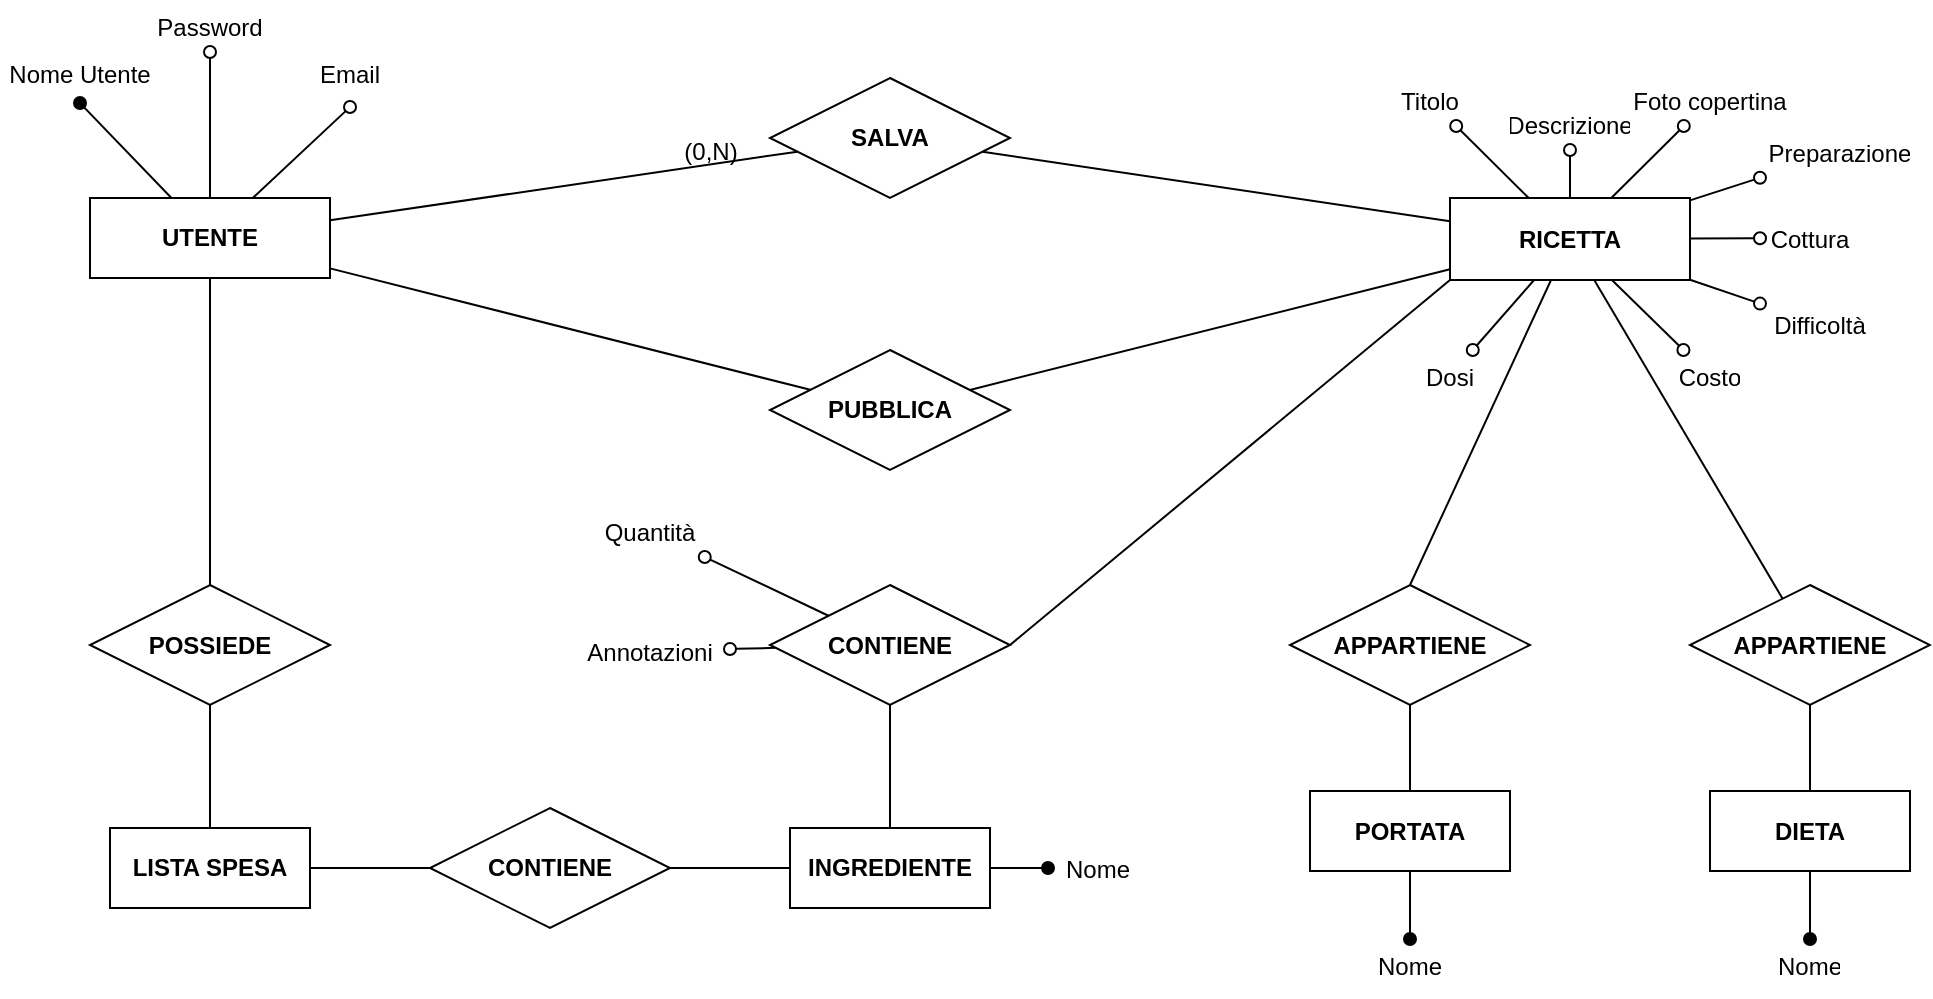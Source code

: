 <mxfile version="12.4.8" type="github">
  <diagram id="LfkPOxBhQ7w1o_5h23wY" name="Page-1">
    <mxGraphModel dx="1422" dy="738" grid="1" gridSize="10" guides="1" tooltips="1" connect="1" arrows="1" fold="1" page="1" pageScale="1" pageWidth="1169" pageHeight="827" math="0" shadow="0">
      <root>
        <mxCell id="0"/>
        <mxCell id="1" parent="0"/>
        <mxCell id="ZiM7aAGMJ0RAAH8m6erD-105" style="edgeStyle=none;orthogonalLoop=1;jettySize=auto;html=1;startArrow=none;startFill=0;endArrow=none;endFill=0;endSize=6;fontSize=12;align=center;" edge="1" parent="1" source="ZiM7aAGMJ0RAAH8m6erD-7" target="ZiM7aAGMJ0RAAH8m6erD-106">
          <mxGeometry relative="1" as="geometry">
            <mxPoint x="350" y="60" as="targetPoint"/>
          </mxGeometry>
        </mxCell>
        <mxCell id="ZiM7aAGMJ0RAAH8m6erD-7" value="UTENTE" style="whiteSpace=wrap;html=1;align=center;rounded=0;shadow=0;glass=0;comic=0;verticalAlign=middle;horizontal=1;fontStyle=1" vertex="1" parent="1">
          <mxGeometry x="80" y="122" width="120" height="40" as="geometry"/>
        </mxCell>
        <mxCell id="ZiM7aAGMJ0RAAH8m6erD-88" style="edgeStyle=none;orthogonalLoop=1;jettySize=auto;html=1;startArrow=none;startFill=0;endArrow=oval;endFill=1;endSize=6;fontSize=12;align=center;" edge="1" parent="1" source="ZiM7aAGMJ0RAAH8m6erD-24" target="ZiM7aAGMJ0RAAH8m6erD-89">
          <mxGeometry relative="1" as="geometry">
            <mxPoint x="890" y="415.5" as="targetPoint"/>
          </mxGeometry>
        </mxCell>
        <mxCell id="ZiM7aAGMJ0RAAH8m6erD-24" value="DIETA" style="whiteSpace=wrap;html=1;align=center;rounded=0;shadow=0;glass=0;comic=0;fontStyle=1" vertex="1" parent="1">
          <mxGeometry x="890" y="418.5" width="100" height="40" as="geometry"/>
        </mxCell>
        <mxCell id="ZiM7aAGMJ0RAAH8m6erD-47" value="" style="edgeStyle=none;orthogonalLoop=1;jettySize=auto;html=1;startArrow=none;startFill=0;endArrow=none;endFill=0;endSize=6;fontSize=12;align=center;verticalAlign=middle;horizontal=1;" edge="1" parent="1" source="ZiM7aAGMJ0RAAH8m6erD-8" target="ZiM7aAGMJ0RAAH8m6erD-43">
          <mxGeometry relative="1" as="geometry"/>
        </mxCell>
        <mxCell id="ZiM7aAGMJ0RAAH8m6erD-8" value="RICETTA" style="whiteSpace=wrap;html=1;align=center;verticalAlign=middle;horizontal=1;fontStyle=1" vertex="1" parent="1">
          <mxGeometry x="760" y="122" width="120" height="41" as="geometry"/>
        </mxCell>
        <mxCell id="ZiM7aAGMJ0RAAH8m6erD-71" style="edgeStyle=none;orthogonalLoop=1;jettySize=auto;html=1;entryX=0.5;entryY=1;entryDx=0;entryDy=0;startArrow=none;startFill=0;endArrow=none;endFill=0;endSize=6;fontSize=12;align=center;" edge="1" parent="1" source="ZiM7aAGMJ0RAAH8m6erD-9" target="ZiM7aAGMJ0RAAH8m6erD-40">
          <mxGeometry relative="1" as="geometry"/>
        </mxCell>
        <mxCell id="ZiM7aAGMJ0RAAH8m6erD-72" style="edgeStyle=none;orthogonalLoop=1;jettySize=auto;html=1;startArrow=none;startFill=0;endArrow=oval;endFill=1;endSize=6;fontSize=12;align=center;" edge="1" parent="1" source="ZiM7aAGMJ0RAAH8m6erD-9" target="ZiM7aAGMJ0RAAH8m6erD-73">
          <mxGeometry relative="1" as="geometry">
            <mxPoint x="559" y="428.5" as="targetPoint"/>
          </mxGeometry>
        </mxCell>
        <mxCell id="ZiM7aAGMJ0RAAH8m6erD-96" style="edgeStyle=none;orthogonalLoop=1;jettySize=auto;html=1;startArrow=none;startFill=0;endArrow=none;endFill=0;endSize=6;fontSize=12;align=center;" edge="1" parent="1" source="ZiM7aAGMJ0RAAH8m6erD-9" target="ZiM7aAGMJ0RAAH8m6erD-97">
          <mxGeometry relative="1" as="geometry">
            <mxPoint x="480" y="491.5" as="targetPoint"/>
          </mxGeometry>
        </mxCell>
        <mxCell id="ZiM7aAGMJ0RAAH8m6erD-9" value="INGREDIENTE" style="whiteSpace=wrap;html=1;align=center;fontStyle=1" vertex="1" parent="1">
          <mxGeometry x="430" y="437" width="100" height="40" as="geometry"/>
        </mxCell>
        <mxCell id="ZiM7aAGMJ0RAAH8m6erD-31" value="" style="fontSize=12;html=1;endArrow=oval;endFill=0;entryX=0.5;entryY=1.154;entryDx=0;entryDy=0;entryPerimeter=0;align=center;verticalAlign=middle;horizontal=1;" edge="1" parent="1" source="ZiM7aAGMJ0RAAH8m6erD-7" target="ZiM7aAGMJ0RAAH8m6erD-39">
          <mxGeometry width="100" height="100" relative="1" as="geometry">
            <mxPoint x="150" y="79" as="sourcePoint"/>
            <mxPoint x="185" y="69" as="targetPoint"/>
          </mxGeometry>
        </mxCell>
        <mxCell id="ZiM7aAGMJ0RAAH8m6erD-33" value="" style="fontSize=12;html=1;endArrow=oval;endFill=0;entryX=0.5;entryY=1;entryDx=0;entryDy=0;entryPerimeter=0;align=center;verticalAlign=middle;horizontal=1;" edge="1" parent="1" source="ZiM7aAGMJ0RAAH8m6erD-7" target="ZiM7aAGMJ0RAAH8m6erD-38">
          <mxGeometry width="100" height="100" relative="1" as="geometry">
            <mxPoint x="160" y="109" as="sourcePoint"/>
            <mxPoint x="160" y="69" as="targetPoint"/>
          </mxGeometry>
        </mxCell>
        <mxCell id="ZiM7aAGMJ0RAAH8m6erD-34" value="" style="fontSize=12;html=1;endArrow=oval;endFill=1;startArrow=none;startFill=0;entryX=0.5;entryY=1.077;entryDx=0;entryDy=0;entryPerimeter=0;align=center;verticalAlign=middle;horizontal=1;" edge="1" parent="1" source="ZiM7aAGMJ0RAAH8m6erD-7" target="ZiM7aAGMJ0RAAH8m6erD-37">
          <mxGeometry width="100" height="100" relative="1" as="geometry">
            <mxPoint x="130" y="109" as="sourcePoint"/>
            <mxPoint x="68" y="89" as="targetPoint"/>
          </mxGeometry>
        </mxCell>
        <mxCell id="ZiM7aAGMJ0RAAH8m6erD-37" value="Nome Utente" style="text;strokeColor=none;fillColor=none;spacingLeft=4;spacingRight=4;overflow=hidden;rotatable=0;points=[[0,0.5],[1,0.5]];portConstraint=eastwest;fontSize=12;align=center;verticalAlign=middle;horizontal=1;" vertex="1" parent="1">
          <mxGeometry x="35" y="46.5" width="80" height="26" as="geometry"/>
        </mxCell>
        <mxCell id="ZiM7aAGMJ0RAAH8m6erD-38" value="Password" style="text;strokeColor=none;fillColor=none;spacingLeft=4;spacingRight=4;overflow=hidden;rotatable=0;points=[[0,0.5],[1,0.5]];portConstraint=eastwest;fontSize=12;align=center;verticalAlign=middle;horizontal=1;" vertex="1" parent="1">
          <mxGeometry x="105" y="23" width="70" height="26" as="geometry"/>
        </mxCell>
        <mxCell id="ZiM7aAGMJ0RAAH8m6erD-39" value="Email" style="text;strokeColor=none;fillColor=none;spacingLeft=4;spacingRight=4;overflow=hidden;rotatable=0;points=[[0,0.5],[1,0.5]];portConstraint=eastwest;fontSize=12;align=center;verticalAlign=middle;horizontal=1;" vertex="1" parent="1">
          <mxGeometry x="190" y="46.5" width="40" height="26" as="geometry"/>
        </mxCell>
        <mxCell id="ZiM7aAGMJ0RAAH8m6erD-70" style="edgeStyle=none;orthogonalLoop=1;jettySize=auto;html=1;entryX=0;entryY=1;entryDx=0;entryDy=0;startArrow=none;startFill=0;endArrow=none;endFill=0;endSize=6;fontSize=12;align=center;exitX=1;exitY=0.5;exitDx=0;exitDy=0;" edge="1" parent="1" source="ZiM7aAGMJ0RAAH8m6erD-40" target="ZiM7aAGMJ0RAAH8m6erD-8">
          <mxGeometry relative="1" as="geometry"/>
        </mxCell>
        <mxCell id="ZiM7aAGMJ0RAAH8m6erD-74" style="edgeStyle=none;orthogonalLoop=1;jettySize=auto;html=1;startArrow=none;startFill=0;endArrow=oval;endFill=0;endSize=6;fontSize=12;align=center;" edge="1" parent="1" source="ZiM7aAGMJ0RAAH8m6erD-40" target="ZiM7aAGMJ0RAAH8m6erD-76">
          <mxGeometry relative="1" as="geometry">
            <mxPoint x="390" y="311.25" as="targetPoint"/>
          </mxGeometry>
        </mxCell>
        <mxCell id="ZiM7aAGMJ0RAAH8m6erD-75" style="edgeStyle=none;orthogonalLoop=1;jettySize=auto;html=1;startArrow=none;startFill=0;endArrow=oval;endFill=0;endSize=6;fontSize=12;align=center;" edge="1" parent="1" source="ZiM7aAGMJ0RAAH8m6erD-40" target="ZiM7aAGMJ0RAAH8m6erD-77">
          <mxGeometry relative="1" as="geometry">
            <mxPoint x="430" y="341.5" as="targetPoint"/>
          </mxGeometry>
        </mxCell>
        <mxCell id="ZiM7aAGMJ0RAAH8m6erD-40" value="CONTIENE" style="shape=rhombus;perimeter=rhombusPerimeter;whiteSpace=wrap;html=1;align=center;rounded=0;shadow=0;glass=0;comic=0;fontSize=12;fontStyle=1" vertex="1" parent="1">
          <mxGeometry x="420" y="315.5" width="120" height="60" as="geometry"/>
        </mxCell>
        <mxCell id="ZiM7aAGMJ0RAAH8m6erD-46" value="" style="edgeStyle=none;orthogonalLoop=1;jettySize=auto;html=1;startArrow=none;startFill=0;endArrow=none;endFill=0;endSize=6;fontSize=12;align=center;verticalAlign=middle;horizontal=1;labelPosition=right;verticalLabelPosition=middle;" edge="1" parent="1" source="ZiM7aAGMJ0RAAH8m6erD-43" target="ZiM7aAGMJ0RAAH8m6erD-7">
          <mxGeometry relative="1" as="geometry"/>
        </mxCell>
        <mxCell id="ZiM7aAGMJ0RAAH8m6erD-43" value="PUBBLICA" style="shape=rhombus;perimeter=rhombusPerimeter;whiteSpace=wrap;html=1;align=center;rounded=0;shadow=0;glass=0;comic=0;fontSize=12;verticalAlign=middle;horizontal=1;fontStyle=1" vertex="1" parent="1">
          <mxGeometry x="420" y="198" width="120" height="60" as="geometry"/>
        </mxCell>
        <mxCell id="ZiM7aAGMJ0RAAH8m6erD-48" value="" style="fontSize=12;html=1;endArrow=oval;endFill=0;align=center;verticalAlign=middle;horizontal=1;" edge="1" parent="1" source="ZiM7aAGMJ0RAAH8m6erD-8" target="ZiM7aAGMJ0RAAH8m6erD-54">
          <mxGeometry width="100" height="100" relative="1" as="geometry">
            <mxPoint x="465" y="132" as="sourcePoint"/>
            <mxPoint x="810" y="73" as="targetPoint"/>
          </mxGeometry>
        </mxCell>
        <mxCell id="ZiM7aAGMJ0RAAH8m6erD-49" value="" style="fontSize=12;html=1;endArrow=oval;endFill=0;align=center;verticalAlign=middle;horizontal=1;" edge="1" parent="1" source="ZiM7aAGMJ0RAAH8m6erD-8" target="ZiM7aAGMJ0RAAH8m6erD-53">
          <mxGeometry width="100" height="100" relative="1" as="geometry">
            <mxPoint x="475" y="142" as="sourcePoint"/>
            <mxPoint x="740" y="73" as="targetPoint"/>
          </mxGeometry>
        </mxCell>
        <mxCell id="ZiM7aAGMJ0RAAH8m6erD-50" value="" style="fontSize=12;html=1;endArrow=oval;endFill=0;align=center;verticalAlign=middle;horizontal=1;" edge="1" parent="1" source="ZiM7aAGMJ0RAAH8m6erD-8" target="ZiM7aAGMJ0RAAH8m6erD-55">
          <mxGeometry width="100" height="100" relative="1" as="geometry">
            <mxPoint x="840" y="122" as="sourcePoint"/>
            <mxPoint x="840" y="73" as="targetPoint"/>
          </mxGeometry>
        </mxCell>
        <mxCell id="ZiM7aAGMJ0RAAH8m6erD-53" value="Titolo" style="text;strokeColor=none;fillColor=none;spacingLeft=4;spacingRight=4;overflow=hidden;rotatable=0;points=[[0,0.5],[1,0.5]];portConstraint=eastwest;fontSize=12;align=center;verticalAlign=middle;horizontal=1;" vertex="1" parent="1">
          <mxGeometry x="730" y="60" width="40" height="26" as="geometry"/>
        </mxCell>
        <mxCell id="ZiM7aAGMJ0RAAH8m6erD-54" value="Descrizione" style="text;strokeColor=none;fillColor=none;spacingLeft=4;spacingRight=4;overflow=hidden;rotatable=0;points=[[0,0.5],[1,0.5]];portConstraint=eastwest;fontSize=12;align=center;verticalAlign=middle;horizontal=1;" vertex="1" parent="1">
          <mxGeometry x="785" y="72" width="70" height="26" as="geometry"/>
        </mxCell>
        <mxCell id="ZiM7aAGMJ0RAAH8m6erD-55" value="Foto copertina" style="text;strokeColor=none;fillColor=none;spacingLeft=4;spacingRight=4;overflow=hidden;rotatable=0;points=[[0,0.5],[1,0.5]];portConstraint=eastwest;fontSize=12;align=center;verticalAlign=middle;horizontal=1;" vertex="1" parent="1">
          <mxGeometry x="845" y="60" width="90" height="26" as="geometry"/>
        </mxCell>
        <mxCell id="ZiM7aAGMJ0RAAH8m6erD-56" value="" style="fontSize=12;html=1;endArrow=oval;endFill=0;align=center;verticalAlign=middle;horizontal=1;" edge="1" parent="1" target="ZiM7aAGMJ0RAAH8m6erD-57" source="ZiM7aAGMJ0RAAH8m6erD-8">
          <mxGeometry width="100" height="100" relative="1" as="geometry">
            <mxPoint x="790" y="175.5" as="sourcePoint"/>
            <mxPoint x="850" y="83" as="targetPoint"/>
          </mxGeometry>
        </mxCell>
        <mxCell id="ZiM7aAGMJ0RAAH8m6erD-57" value="Costo" style="text;strokeColor=none;fillColor=none;spacingLeft=4;spacingRight=4;overflow=hidden;rotatable=0;points=[[0,0.5],[1,0.5]];portConstraint=eastwest;fontSize=12;align=center;verticalAlign=middle;horizontal=1;" vertex="1" parent="1">
          <mxGeometry x="870" y="198" width="40" height="26" as="geometry"/>
        </mxCell>
        <mxCell id="ZiM7aAGMJ0RAAH8m6erD-58" value="" style="fontSize=12;html=1;endArrow=oval;endFill=0;align=center;verticalAlign=middle;horizontal=1;" edge="1" parent="1" target="ZiM7aAGMJ0RAAH8m6erD-59" source="ZiM7aAGMJ0RAAH8m6erD-8">
          <mxGeometry width="100" height="100" relative="1" as="geometry">
            <mxPoint x="955" y="162" as="sourcePoint"/>
            <mxPoint x="960" y="113" as="targetPoint"/>
          </mxGeometry>
        </mxCell>
        <mxCell id="ZiM7aAGMJ0RAAH8m6erD-59" value="Difficoltà" style="text;strokeColor=none;fillColor=none;spacingLeft=4;spacingRight=4;overflow=hidden;rotatable=0;points=[[0,0.5],[1,0.5]];portConstraint=eastwest;fontSize=12;align=center;verticalAlign=middle;horizontal=1;" vertex="1" parent="1">
          <mxGeometry x="915" y="172" width="60" height="26" as="geometry"/>
        </mxCell>
        <mxCell id="ZiM7aAGMJ0RAAH8m6erD-60" value="" style="fontSize=12;html=1;endArrow=oval;endFill=0;align=center;verticalAlign=middle;horizontal=1;" edge="1" parent="1" target="ZiM7aAGMJ0RAAH8m6erD-61" source="ZiM7aAGMJ0RAAH8m6erD-8">
          <mxGeometry width="100" height="100" relative="1" as="geometry">
            <mxPoint x="755" y="245" as="sourcePoint"/>
            <mxPoint x="760" y="196" as="targetPoint"/>
          </mxGeometry>
        </mxCell>
        <mxCell id="ZiM7aAGMJ0RAAH8m6erD-61" value="Dosi" style="text;strokeColor=none;fillColor=none;spacingLeft=4;spacingRight=4;overflow=hidden;rotatable=0;points=[[0,0.5],[1,0.5]];portConstraint=eastwest;fontSize=12;align=center;verticalAlign=middle;horizontal=1;" vertex="1" parent="1">
          <mxGeometry x="740" y="198" width="40" height="26" as="geometry"/>
        </mxCell>
        <mxCell id="ZiM7aAGMJ0RAAH8m6erD-62" value="" style="fontSize=12;html=1;endArrow=oval;endFill=0;align=center;verticalAlign=middle;horizontal=1;" edge="1" parent="1" target="ZiM7aAGMJ0RAAH8m6erD-63" source="ZiM7aAGMJ0RAAH8m6erD-8">
          <mxGeometry width="100" height="100" relative="1" as="geometry">
            <mxPoint x="875" y="162" as="sourcePoint"/>
            <mxPoint x="880" y="113" as="targetPoint"/>
          </mxGeometry>
        </mxCell>
        <mxCell id="ZiM7aAGMJ0RAAH8m6erD-63" value="Preparazione" style="text;strokeColor=none;fillColor=none;spacingLeft=4;spacingRight=4;overflow=hidden;rotatable=0;points=[[0,0.5],[1,0.5]];portConstraint=eastwest;fontSize=12;align=center;verticalAlign=middle;horizontal=1;" vertex="1" parent="1">
          <mxGeometry x="915" y="86" width="80" height="26" as="geometry"/>
        </mxCell>
        <mxCell id="ZiM7aAGMJ0RAAH8m6erD-66" value="" style="fontSize=12;html=1;endArrow=oval;endFill=0;align=center;verticalAlign=middle;horizontal=1;" edge="1" parent="1" target="ZiM7aAGMJ0RAAH8m6erD-67" source="ZiM7aAGMJ0RAAH8m6erD-8">
          <mxGeometry width="100" height="100" relative="1" as="geometry">
            <mxPoint x="895" y="182" as="sourcePoint"/>
            <mxPoint x="900" y="133" as="targetPoint"/>
          </mxGeometry>
        </mxCell>
        <mxCell id="ZiM7aAGMJ0RAAH8m6erD-67" value="Cottura" style="text;strokeColor=none;fillColor=none;spacingLeft=4;spacingRight=4;overflow=hidden;rotatable=0;points=[[0,0.5],[1,0.5]];portConstraint=eastwest;fontSize=12;align=center;verticalAlign=middle;horizontal=1;" vertex="1" parent="1">
          <mxGeometry x="915" y="129" width="50" height="26" as="geometry"/>
        </mxCell>
        <mxCell id="ZiM7aAGMJ0RAAH8m6erD-73" value="Nome" style="text;strokeColor=none;fillColor=none;spacingLeft=4;spacingRight=4;overflow=hidden;rotatable=0;points=[[0,0.5],[1,0.5]];portConstraint=eastwest;fontSize=12;align=center;" vertex="1" parent="1">
          <mxGeometry x="559" y="444" width="50" height="26" as="geometry"/>
        </mxCell>
        <mxCell id="ZiM7aAGMJ0RAAH8m6erD-76" value="Quantità" style="text;strokeColor=none;fillColor=none;spacingLeft=4;spacingRight=4;overflow=hidden;rotatable=0;points=[[0,0.5],[1,0.5]];portConstraint=eastwest;fontSize=12;align=center;" vertex="1" parent="1">
          <mxGeometry x="330" y="275.5" width="60" height="26" as="geometry"/>
        </mxCell>
        <mxCell id="ZiM7aAGMJ0RAAH8m6erD-77" value="Annotazioni" style="text;strokeColor=none;fillColor=none;spacingLeft=4;spacingRight=4;overflow=hidden;rotatable=0;points=[[0,0.5],[1,0.5]];portConstraint=eastwest;fontSize=12;align=center;" vertex="1" parent="1">
          <mxGeometry x="320" y="335.5" width="80" height="26" as="geometry"/>
        </mxCell>
        <mxCell id="ZiM7aAGMJ0RAAH8m6erD-80" value="(0,N)" style="text;html=1;align=center;verticalAlign=middle;resizable=0;points=[];autosize=1;fontSize=12;labelPosition=center;verticalLabelPosition=middle;" vertex="1" parent="1">
          <mxGeometry x="370" y="89" width="40" height="20" as="geometry"/>
        </mxCell>
        <mxCell id="ZiM7aAGMJ0RAAH8m6erD-86" style="edgeStyle=none;orthogonalLoop=1;jettySize=auto;html=1;startArrow=none;startFill=0;endArrow=none;endFill=0;endSize=6;fontSize=12;align=center;" edge="1" parent="1" source="ZiM7aAGMJ0RAAH8m6erD-83" target="ZiM7aAGMJ0RAAH8m6erD-8">
          <mxGeometry relative="1" as="geometry">
            <mxPoint x="830" y="195.5" as="targetPoint"/>
          </mxGeometry>
        </mxCell>
        <mxCell id="ZiM7aAGMJ0RAAH8m6erD-87" style="edgeStyle=none;orthogonalLoop=1;jettySize=auto;html=1;startArrow=none;startFill=0;endArrow=none;endFill=0;endSize=6;fontSize=12;align=center;" edge="1" parent="1" source="ZiM7aAGMJ0RAAH8m6erD-83" target="ZiM7aAGMJ0RAAH8m6erD-24">
          <mxGeometry relative="1" as="geometry"/>
        </mxCell>
        <mxCell id="ZiM7aAGMJ0RAAH8m6erD-83" value="APPARTIENE" style="shape=rhombus;perimeter=rhombusPerimeter;whiteSpace=wrap;html=1;align=center;rounded=0;shadow=0;glass=0;comic=0;fontSize=12;fontStyle=1" vertex="1" parent="1">
          <mxGeometry x="880" y="315.5" width="120" height="60" as="geometry"/>
        </mxCell>
        <mxCell id="ZiM7aAGMJ0RAAH8m6erD-89" value="Nome" style="text;strokeColor=none;fillColor=none;spacingLeft=4;spacingRight=4;overflow=hidden;rotatable=0;points=[[0,0.5],[1,0.5]];portConstraint=eastwest;fontSize=12;align=center;" vertex="1" parent="1">
          <mxGeometry x="920" y="492.5" width="40" height="26" as="geometry"/>
        </mxCell>
        <mxCell id="ZiM7aAGMJ0RAAH8m6erD-91" style="edgeStyle=none;orthogonalLoop=1;jettySize=auto;html=1;startArrow=none;startFill=0;endArrow=none;endFill=0;endSize=6;fontSize=12;align=center;" edge="1" parent="1" source="ZiM7aAGMJ0RAAH8m6erD-90" target="ZiM7aAGMJ0RAAH8m6erD-92">
          <mxGeometry relative="1" as="geometry">
            <mxPoint x="90" y="415.5" as="targetPoint"/>
          </mxGeometry>
        </mxCell>
        <mxCell id="ZiM7aAGMJ0RAAH8m6erD-94" style="edgeStyle=none;orthogonalLoop=1;jettySize=auto;html=1;startArrow=none;startFill=0;endArrow=oval;endFill=1;endSize=6;fontSize=12;align=center;" edge="1" parent="1" source="ZiM7aAGMJ0RAAH8m6erD-90" target="ZiM7aAGMJ0RAAH8m6erD-95">
          <mxGeometry relative="1" as="geometry">
            <mxPoint x="780" y="505.5" as="targetPoint"/>
          </mxGeometry>
        </mxCell>
        <mxCell id="ZiM7aAGMJ0RAAH8m6erD-90" value="PORTATA" style="whiteSpace=wrap;html=1;align=center;rounded=0;shadow=0;glass=0;comic=0;strokeColor=#000000;fillColor=none;fontSize=12;fontStyle=1" vertex="1" parent="1">
          <mxGeometry x="690" y="418.5" width="100" height="40" as="geometry"/>
        </mxCell>
        <mxCell id="ZiM7aAGMJ0RAAH8m6erD-93" style="edgeStyle=none;orthogonalLoop=1;jettySize=auto;html=1;exitX=0.5;exitY=0;exitDx=0;exitDy=0;startArrow=none;startFill=0;endArrow=none;endFill=0;endSize=6;fontSize=12;align=center;" edge="1" parent="1" source="ZiM7aAGMJ0RAAH8m6erD-92" target="ZiM7aAGMJ0RAAH8m6erD-8">
          <mxGeometry relative="1" as="geometry">
            <mxPoint x="810" y="195.5" as="targetPoint"/>
          </mxGeometry>
        </mxCell>
        <mxCell id="ZiM7aAGMJ0RAAH8m6erD-92" value="&lt;b&gt;APPARTIENE&lt;/b&gt;" style="shape=rhombus;perimeter=rhombusPerimeter;whiteSpace=wrap;html=1;align=center;" vertex="1" parent="1">
          <mxGeometry x="680" y="315.5" width="120" height="60" as="geometry"/>
        </mxCell>
        <mxCell id="ZiM7aAGMJ0RAAH8m6erD-95" value="Nome" style="text;strokeColor=none;fillColor=none;spacingLeft=4;spacingRight=4;overflow=hidden;rotatable=0;points=[[0,0.5],[1,0.5]];portConstraint=eastwest;fontSize=12;align=center;" vertex="1" parent="1">
          <mxGeometry x="715" y="492.5" width="50" height="26" as="geometry"/>
        </mxCell>
        <mxCell id="ZiM7aAGMJ0RAAH8m6erD-98" style="edgeStyle=none;orthogonalLoop=1;jettySize=auto;html=1;startArrow=none;startFill=0;endArrow=none;endFill=0;endSize=6;fontSize=12;align=center;" edge="1" parent="1" source="ZiM7aAGMJ0RAAH8m6erD-97" target="ZiM7aAGMJ0RAAH8m6erD-99">
          <mxGeometry relative="1" as="geometry">
            <mxPoint x="190" y="428.5" as="targetPoint"/>
          </mxGeometry>
        </mxCell>
        <mxCell id="ZiM7aAGMJ0RAAH8m6erD-97" value="CONTIENE" style="shape=rhombus;perimeter=rhombusPerimeter;whiteSpace=wrap;html=1;align=center;fontStyle=1" vertex="1" parent="1">
          <mxGeometry x="250" y="427" width="120" height="60" as="geometry"/>
        </mxCell>
        <mxCell id="ZiM7aAGMJ0RAAH8m6erD-101" style="edgeStyle=none;orthogonalLoop=1;jettySize=auto;html=1;startArrow=none;startFill=0;endArrow=none;endFill=0;endSize=6;fontSize=12;align=center;" edge="1" parent="1" source="ZiM7aAGMJ0RAAH8m6erD-99" target="ZiM7aAGMJ0RAAH8m6erD-102">
          <mxGeometry relative="1" as="geometry">
            <mxPoint x="220" y="451.5" as="targetPoint"/>
            <mxPoint x="140" y="408.5" as="sourcePoint"/>
          </mxGeometry>
        </mxCell>
        <mxCell id="ZiM7aAGMJ0RAAH8m6erD-99" value="LISTA SPESA" style="whiteSpace=wrap;html=1;align=center;fontStyle=1" vertex="1" parent="1">
          <mxGeometry x="90" y="437" width="100" height="40" as="geometry"/>
        </mxCell>
        <mxCell id="ZiM7aAGMJ0RAAH8m6erD-103" style="edgeStyle=none;orthogonalLoop=1;jettySize=auto;html=1;startArrow=none;startFill=0;endArrow=none;endFill=0;endSize=6;fontSize=12;align=center;" edge="1" parent="1" source="ZiM7aAGMJ0RAAH8m6erD-102" target="ZiM7aAGMJ0RAAH8m6erD-7">
          <mxGeometry relative="1" as="geometry"/>
        </mxCell>
        <mxCell id="ZiM7aAGMJ0RAAH8m6erD-102" value="POSSIEDE" style="shape=rhombus;perimeter=rhombusPerimeter;whiteSpace=wrap;html=1;align=center;fontStyle=1" vertex="1" parent="1">
          <mxGeometry x="80" y="315.5" width="120" height="60" as="geometry"/>
        </mxCell>
        <mxCell id="ZiM7aAGMJ0RAAH8m6erD-107" style="edgeStyle=none;orthogonalLoop=1;jettySize=auto;html=1;startArrow=none;startFill=0;endArrow=none;endFill=0;endSize=6;fontSize=12;align=center;strokeWidth=1;" edge="1" parent="1" source="ZiM7aAGMJ0RAAH8m6erD-106" target="ZiM7aAGMJ0RAAH8m6erD-8">
          <mxGeometry relative="1" as="geometry"/>
        </mxCell>
        <mxCell id="ZiM7aAGMJ0RAAH8m6erD-106" value="&lt;b&gt;SALVA&lt;/b&gt;" style="shape=rhombus;perimeter=rhombusPerimeter;whiteSpace=wrap;html=1;align=center;" vertex="1" parent="1">
          <mxGeometry x="420" y="62" width="120" height="60" as="geometry"/>
        </mxCell>
      </root>
    </mxGraphModel>
  </diagram>
</mxfile>
